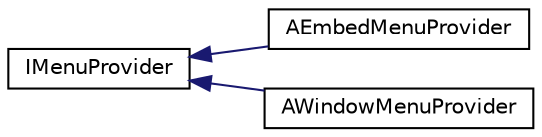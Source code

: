 digraph "Graphical Class Hierarchy"
{
 // LATEX_PDF_SIZE
  edge [fontname="Helvetica",fontsize="10",labelfontname="Helvetica",labelfontsize="10"];
  node [fontname="Helvetica",fontsize="10",shape=record];
  rankdir="LR";
  Node0 [label="IMenuProvider",height=0.2,width=0.4,color="black", fillcolor="white", style="filled",URL="$classIMenuProvider.html",tooltip=" "];
  Node0 -> Node1 [dir="back",color="midnightblue",fontsize="10",style="solid",fontname="Helvetica"];
  Node1 [label="AEmbedMenuProvider",height=0.2,width=0.4,color="black", fillcolor="white", style="filled",URL="$classAEmbedMenuProvider.html",tooltip=" "];
  Node0 -> Node2 [dir="back",color="midnightblue",fontsize="10",style="solid",fontname="Helvetica"];
  Node2 [label="AWindowMenuProvider",height=0.2,width=0.4,color="black", fillcolor="white", style="filled",URL="$classAWindowMenuProvider.html",tooltip=" "];
}

